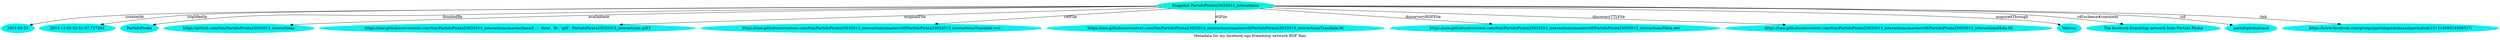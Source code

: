 digraph  {
	graph [label="Metadata for my facebook ego friendship network RDF files"];
	node [label="\N"];
	"Snapshot PartidoPirata23032013_interactions"	 [color="#02F3DD",
		style=filled];
	48271	 [color="#02F3F1",
		label="2013-03-23",
		style=filled];
	"Snapshot PartidoPirata23032013_interactions" -> 48271	 [label=createdAt];
	48272	 [color="#02F3F1",
		label="2015-12-03 02:51:57.717382",
		style=filled];
	"Snapshot PartidoPirata23032013_interactions" -> 48272	 [label=triplifiedIn];
	48273	 [color="#02F3F1",
		label=PartidoPirata,
		style=filled];
	"Snapshot PartidoPirata23032013_interactions" -> 48273	 [label=donatedBy];
	48274	 [color="#02F3F1",
		label="https://github.com/ttm/PartidoPirata23032013_interactions",
		style=filled];
	"Snapshot PartidoPirata23032013_interactions" -> 48274	 [label=availableAt];
	48275	 [color="#02F3F1",
		label="https://raw.githubusercontent.com/ttm/PartidoPirata23032013_interactions/master/base/['..', 'data', 'fb', 'gdf', 'PartidoPirata23032013_\
interactions.gdf']",
		style=filled];
	"Snapshot PartidoPirata23032013_interactions" -> 48275	 [label=originalFile];
	48276	 [color="#02F3F1",
		label="https://raw.githubusercontent.com/ttm/PartidoPirata23032013_interactions/master/rdf/PartidoPirata23032013_interactionsTranslate.owl",
		style=filled];
	"Snapshot PartidoPirata23032013_interactions" -> 48276	 [label=rdfFile];
	48277	 [color="#02F3F1",
		label="https://raw.githubusercontent.com/ttm/PartidoPirata23032013_interactions/master/rdf/PartidoPirata23032013_interactionsTranslate.ttl",
		style=filled];
	"Snapshot PartidoPirata23032013_interactions" -> 48277	 [label=ttlFile];
	48278	 [color="#02F3F1",
		label="https://raw.githubusercontent.com/ttm/PartidoPirata23032013_interactions/master/rdf/PartidoPirata23032013_interactionsMeta.owl",
		style=filled];
	"Snapshot PartidoPirata23032013_interactions" -> 48278	 [label=discorveryRDFFile];
	48279	 [color="#02F3F1",
		label="https://raw.githubusercontent.com/ttm/PartidoPirata23032013_interactions/master/rdf/PartidoPirata23032013_interactionsMeta.ttl",
		style=filled];
	"Snapshot PartidoPirata23032013_interactions" -> 48279	 [label=discoveryTTLFile];
	48280	 [color="#02F3F1",
		label=Netvizz,
		style=filled];
	"Snapshot PartidoPirata23032013_interactions" -> 48280	 [label=acquiredThrough];
	48281	 [color="#02F3F1",
		label="The facebook friendship network from Partido Pirata",
		style=filled];
	"Snapshot PartidoPirata23032013_interactions" -> 48281	 [label="rdf-schema#comment"];
	48282	 [color="#02F3F1",
		label=partidopiratabrasil,
		style=filled];
	"Snapshot PartidoPirata23032013_interactions" -> 48282	 [label=sid];
	48283	 [color="#02F3F1",
		label="https://www.facebook.com/groups/partidopiratabrasil/permalink/10151409024509317/",
		style=filled];
	"Snapshot PartidoPirata23032013_interactions" -> 48283	 [label=link];
}
